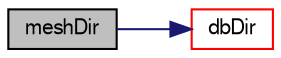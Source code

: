 digraph "meshDir"
{
  bgcolor="transparent";
  edge [fontname="FreeSans",fontsize="10",labelfontname="FreeSans",labelfontsize="10"];
  node [fontname="FreeSans",fontsize="10",shape=record];
  rankdir="LR";
  Node1744 [label="meshDir",height=0.2,width=0.4,color="black", fillcolor="grey75", style="filled", fontcolor="black"];
  Node1744 -> Node1745 [color="midnightblue",fontsize="10",style="solid",fontname="FreeSans"];
  Node1745 [label="dbDir",height=0.2,width=0.4,color="red",URL="$a27410.html#a512ba0ea18ed10e111d17d5349600de7",tooltip="Override the objectRegistry dbDir for a single-region case. "];
}
